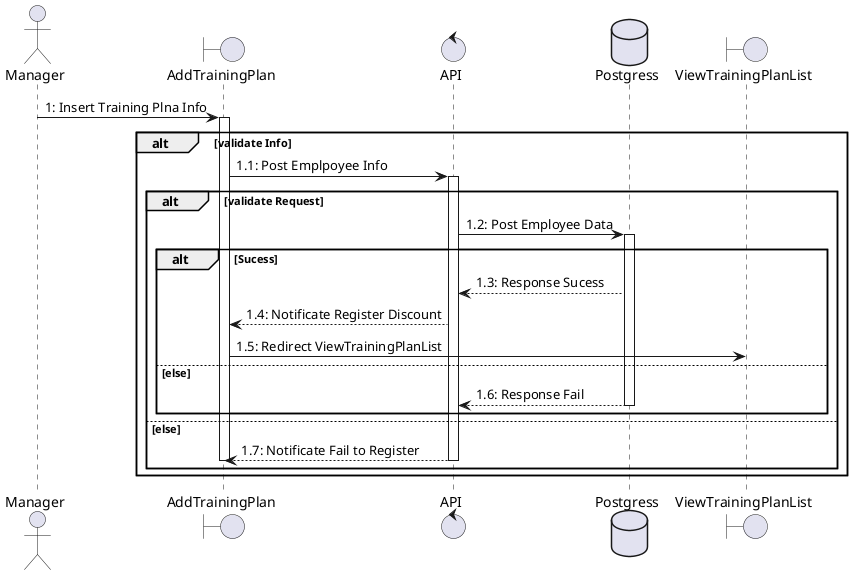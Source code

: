@startuml RegisterTraningPlan

actor Manager as a1
boundary AddTrainingPlan as b1
control API as c1
database Postgress as db
boundary ViewTrainingPlanList as b2


a1 -> b1: 1: Insert Training Plna Info

activate b1
alt validate Info
  b1 -> c1 : 1.1: Post Emplpoyee Info
  activate c1

  alt validate Request
    c1 -> db: 1.2: Post Employee Data
    activate db
    alt Sucess
      db --> c1: 1.3: Response Sucess
      c1 --> b1: 1.4: Notificate Register Discount

      b1 -> b2: 1.5: Redirect ViewTrainingPlanList

    else else
      db --> c1: 1.6: Response Fail

      deactivate db
    end
  ' end

else else
  c1 --> b1: 1.7: Notificate Fail to Register
  deactivate b1
  deactivate c1
  end
' deactivate b1
end

@enduml